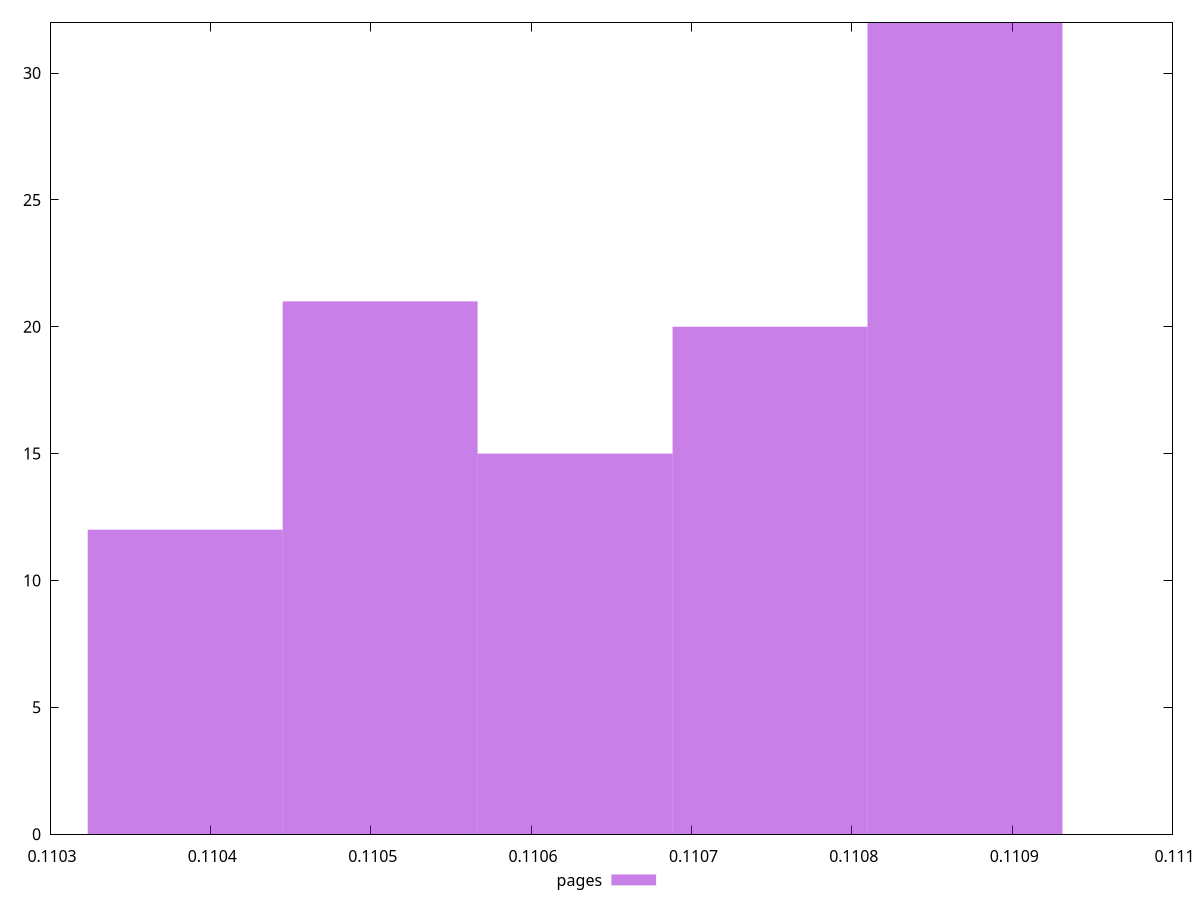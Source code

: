 $_pages <<EOF
0.11062744285100029 15
0.1105058742324827 21
0.11038430561396512 12
0.11087058008803545 32
0.11074901146951786 20
EOF
set key outside below
set terminal pngcairo
set output "report_00004_2020-11-02T20-21-41.718Z/uses-long-cache-ttl/pages//hist.png"
set yrange [0:32]
set boxwidth 0.00012156861851758273
set style fill transparent solid 0.5 noborder
plot $_pages title "pages" with boxes ,